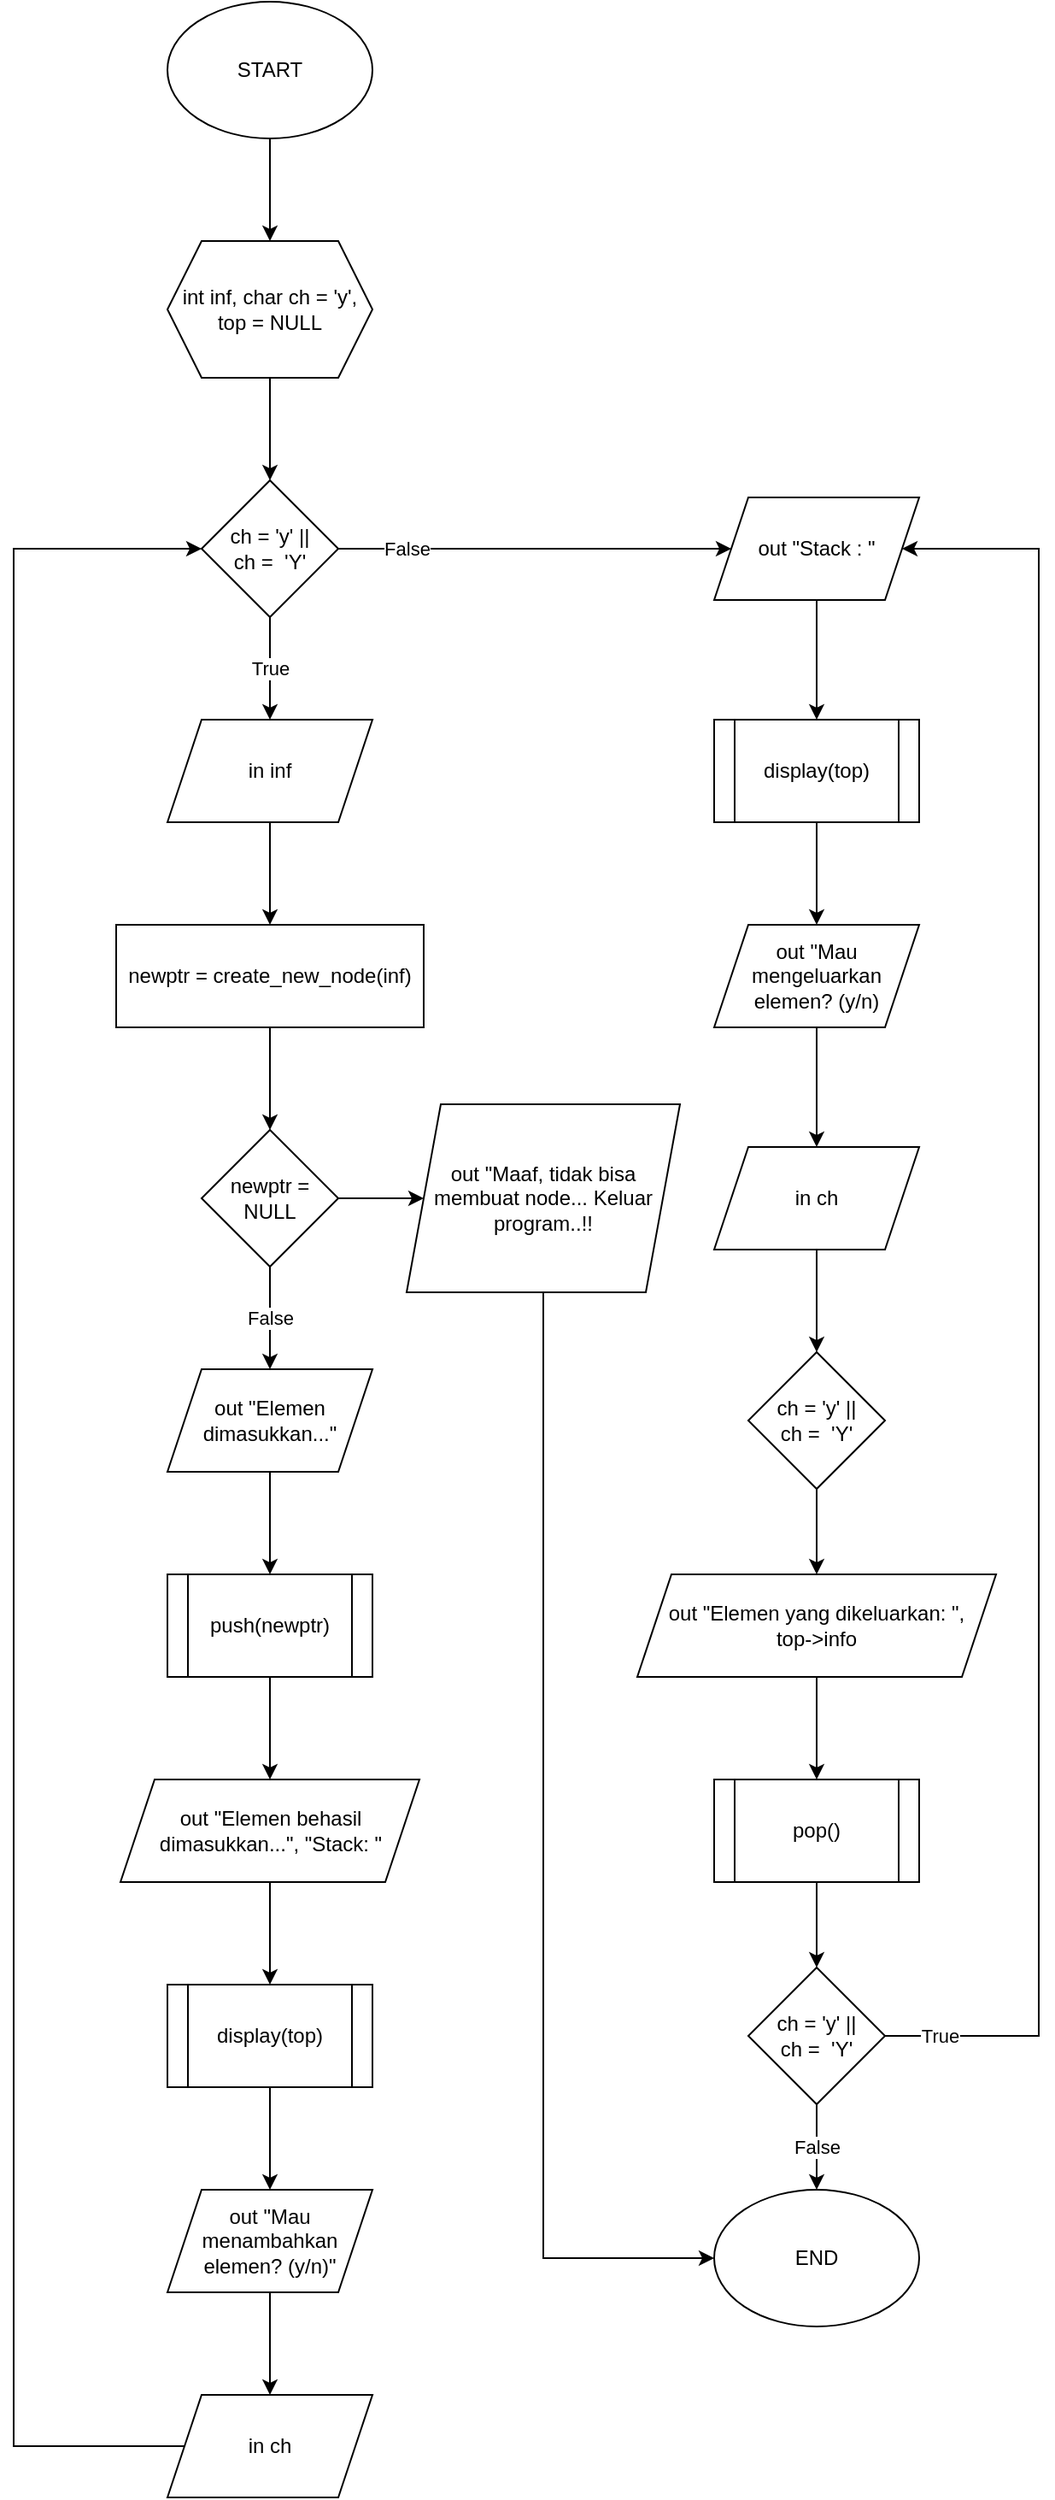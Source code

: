 <mxfile version="20.3.0" type="device"><diagram id="gDco_VF1JN8eQRets6C1" name="Halaman-1"><mxGraphModel dx="945" dy="1392" grid="1" gridSize="10" guides="1" tooltips="1" connect="1" arrows="1" fold="1" page="1" pageScale="1" pageWidth="850" pageHeight="1100" math="0" shadow="0"><root><mxCell id="0"/><mxCell id="1" parent="0"/><mxCell id="G8TZdoXsyxO3yweZoBZx-3" value="" style="edgeStyle=orthogonalEdgeStyle;rounded=0;orthogonalLoop=1;jettySize=auto;html=1;" edge="1" parent="1" source="G8TZdoXsyxO3yweZoBZx-1" target="G8TZdoXsyxO3yweZoBZx-2"><mxGeometry relative="1" as="geometry"/></mxCell><mxCell id="G8TZdoXsyxO3yweZoBZx-1" value="START" style="ellipse;whiteSpace=wrap;html=1;" vertex="1" parent="1"><mxGeometry x="250" y="80" width="120" height="80" as="geometry"/></mxCell><mxCell id="G8TZdoXsyxO3yweZoBZx-5" value="" style="edgeStyle=orthogonalEdgeStyle;rounded=0;orthogonalLoop=1;jettySize=auto;html=1;" edge="1" parent="1" source="G8TZdoXsyxO3yweZoBZx-2" target="G8TZdoXsyxO3yweZoBZx-4"><mxGeometry relative="1" as="geometry"/></mxCell><mxCell id="G8TZdoXsyxO3yweZoBZx-2" value="int inf, char ch = 'y',&lt;br&gt;top = NULL" style="shape=hexagon;perimeter=hexagonPerimeter2;whiteSpace=wrap;html=1;fixedSize=1;" vertex="1" parent="1"><mxGeometry x="250" y="220" width="120" height="80" as="geometry"/></mxCell><mxCell id="G8TZdoXsyxO3yweZoBZx-7" value="True" style="edgeStyle=orthogonalEdgeStyle;rounded=0;orthogonalLoop=1;jettySize=auto;html=1;" edge="1" parent="1" source="G8TZdoXsyxO3yweZoBZx-4" target="G8TZdoXsyxO3yweZoBZx-6"><mxGeometry relative="1" as="geometry"/></mxCell><mxCell id="G8TZdoXsyxO3yweZoBZx-32" value="False" style="edgeStyle=orthogonalEdgeStyle;rounded=0;orthogonalLoop=1;jettySize=auto;html=1;" edge="1" parent="1" source="G8TZdoXsyxO3yweZoBZx-4" target="G8TZdoXsyxO3yweZoBZx-31"><mxGeometry x="-0.652" relative="1" as="geometry"><mxPoint as="offset"/></mxGeometry></mxCell><mxCell id="G8TZdoXsyxO3yweZoBZx-4" value="ch = 'y' ||&lt;br&gt;ch =&amp;nbsp; 'Y'" style="rhombus;whiteSpace=wrap;html=1;" vertex="1" parent="1"><mxGeometry x="270" y="360" width="80" height="80" as="geometry"/></mxCell><mxCell id="G8TZdoXsyxO3yweZoBZx-11" value="" style="edgeStyle=orthogonalEdgeStyle;rounded=0;orthogonalLoop=1;jettySize=auto;html=1;" edge="1" parent="1" source="G8TZdoXsyxO3yweZoBZx-6" target="G8TZdoXsyxO3yweZoBZx-10"><mxGeometry relative="1" as="geometry"/></mxCell><mxCell id="G8TZdoXsyxO3yweZoBZx-6" value="in inf" style="shape=parallelogram;perimeter=parallelogramPerimeter;whiteSpace=wrap;html=1;fixedSize=1;" vertex="1" parent="1"><mxGeometry x="250" y="500" width="120" height="60" as="geometry"/></mxCell><mxCell id="G8TZdoXsyxO3yweZoBZx-13" value="" style="edgeStyle=orthogonalEdgeStyle;rounded=0;orthogonalLoop=1;jettySize=auto;html=1;" edge="1" parent="1" source="G8TZdoXsyxO3yweZoBZx-10" target="G8TZdoXsyxO3yweZoBZx-12"><mxGeometry relative="1" as="geometry"/></mxCell><mxCell id="G8TZdoXsyxO3yweZoBZx-10" value="newptr = create_new_node(inf)" style="whiteSpace=wrap;html=1;" vertex="1" parent="1"><mxGeometry x="220" y="620" width="180" height="60" as="geometry"/></mxCell><mxCell id="G8TZdoXsyxO3yweZoBZx-15" value="False" style="edgeStyle=orthogonalEdgeStyle;rounded=0;orthogonalLoop=1;jettySize=auto;html=1;" edge="1" parent="1" source="G8TZdoXsyxO3yweZoBZx-12" target="G8TZdoXsyxO3yweZoBZx-14"><mxGeometry relative="1" as="geometry"/></mxCell><mxCell id="G8TZdoXsyxO3yweZoBZx-57" value="" style="edgeStyle=orthogonalEdgeStyle;rounded=0;orthogonalLoop=1;jettySize=auto;html=1;" edge="1" parent="1" source="G8TZdoXsyxO3yweZoBZx-12" target="G8TZdoXsyxO3yweZoBZx-56"><mxGeometry relative="1" as="geometry"/></mxCell><mxCell id="G8TZdoXsyxO3yweZoBZx-12" value="newptr = NULL" style="rhombus;whiteSpace=wrap;html=1;" vertex="1" parent="1"><mxGeometry x="270" y="740" width="80" height="80" as="geometry"/></mxCell><mxCell id="G8TZdoXsyxO3yweZoBZx-19" value="" style="edgeStyle=orthogonalEdgeStyle;rounded=0;orthogonalLoop=1;jettySize=auto;html=1;" edge="1" parent="1" source="G8TZdoXsyxO3yweZoBZx-14" target="G8TZdoXsyxO3yweZoBZx-18"><mxGeometry relative="1" as="geometry"/></mxCell><mxCell id="G8TZdoXsyxO3yweZoBZx-14" value="out &quot;Elemen dimasukkan...&quot;" style="shape=parallelogram;perimeter=parallelogramPerimeter;whiteSpace=wrap;html=1;fixedSize=1;" vertex="1" parent="1"><mxGeometry x="250" y="880" width="120" height="60" as="geometry"/></mxCell><mxCell id="G8TZdoXsyxO3yweZoBZx-21" value="" style="edgeStyle=orthogonalEdgeStyle;rounded=0;orthogonalLoop=1;jettySize=auto;html=1;" edge="1" parent="1" source="G8TZdoXsyxO3yweZoBZx-18" target="G8TZdoXsyxO3yweZoBZx-20"><mxGeometry relative="1" as="geometry"/></mxCell><mxCell id="G8TZdoXsyxO3yweZoBZx-18" value="push(newptr)" style="shape=process;whiteSpace=wrap;html=1;backgroundOutline=1;" vertex="1" parent="1"><mxGeometry x="250" y="1000" width="120" height="60" as="geometry"/></mxCell><mxCell id="G8TZdoXsyxO3yweZoBZx-25" value="" style="edgeStyle=orthogonalEdgeStyle;rounded=0;orthogonalLoop=1;jettySize=auto;html=1;" edge="1" parent="1" source="G8TZdoXsyxO3yweZoBZx-20" target="G8TZdoXsyxO3yweZoBZx-24"><mxGeometry relative="1" as="geometry"/></mxCell><mxCell id="G8TZdoXsyxO3yweZoBZx-20" value="out &quot;Elemen behasil dimasukkan...&quot;, &quot;Stack: &quot;" style="shape=parallelogram;perimeter=parallelogramPerimeter;whiteSpace=wrap;html=1;fixedSize=1;" vertex="1" parent="1"><mxGeometry x="222.5" y="1120" width="175" height="60" as="geometry"/></mxCell><mxCell id="G8TZdoXsyxO3yweZoBZx-27" value="" style="edgeStyle=orthogonalEdgeStyle;rounded=0;orthogonalLoop=1;jettySize=auto;html=1;" edge="1" parent="1" source="G8TZdoXsyxO3yweZoBZx-24" target="G8TZdoXsyxO3yweZoBZx-26"><mxGeometry relative="1" as="geometry"/></mxCell><mxCell id="G8TZdoXsyxO3yweZoBZx-24" value="display(top)" style="shape=process;whiteSpace=wrap;html=1;backgroundOutline=1;" vertex="1" parent="1"><mxGeometry x="250" y="1240" width="120" height="60" as="geometry"/></mxCell><mxCell id="G8TZdoXsyxO3yweZoBZx-29" value="" style="edgeStyle=orthogonalEdgeStyle;rounded=0;orthogonalLoop=1;jettySize=auto;html=1;" edge="1" parent="1" source="G8TZdoXsyxO3yweZoBZx-26" target="G8TZdoXsyxO3yweZoBZx-28"><mxGeometry relative="1" as="geometry"/></mxCell><mxCell id="G8TZdoXsyxO3yweZoBZx-26" value="out &quot;Mau menambahkan elemen? (y/n)&quot;" style="shape=parallelogram;perimeter=parallelogramPerimeter;whiteSpace=wrap;html=1;fixedSize=1;" vertex="1" parent="1"><mxGeometry x="250" y="1360" width="120" height="60" as="geometry"/></mxCell><mxCell id="G8TZdoXsyxO3yweZoBZx-30" style="edgeStyle=orthogonalEdgeStyle;rounded=0;orthogonalLoop=1;jettySize=auto;html=1;entryX=0;entryY=0.5;entryDx=0;entryDy=0;" edge="1" parent="1" source="G8TZdoXsyxO3yweZoBZx-28" target="G8TZdoXsyxO3yweZoBZx-4"><mxGeometry relative="1" as="geometry"><Array as="points"><mxPoint x="160" y="1510"/><mxPoint x="160" y="400"/></Array></mxGeometry></mxCell><mxCell id="G8TZdoXsyxO3yweZoBZx-28" value="in ch" style="shape=parallelogram;perimeter=parallelogramPerimeter;whiteSpace=wrap;html=1;fixedSize=1;" vertex="1" parent="1"><mxGeometry x="250" y="1480" width="120" height="60" as="geometry"/></mxCell><mxCell id="G8TZdoXsyxO3yweZoBZx-36" value="" style="edgeStyle=orthogonalEdgeStyle;rounded=0;orthogonalLoop=1;jettySize=auto;html=1;" edge="1" parent="1" source="G8TZdoXsyxO3yweZoBZx-31" target="G8TZdoXsyxO3yweZoBZx-35"><mxGeometry relative="1" as="geometry"/></mxCell><mxCell id="G8TZdoXsyxO3yweZoBZx-31" value="out &quot;Stack : &quot;" style="shape=parallelogram;perimeter=parallelogramPerimeter;whiteSpace=wrap;html=1;fixedSize=1;" vertex="1" parent="1"><mxGeometry x="570" y="370" width="120" height="60" as="geometry"/></mxCell><mxCell id="G8TZdoXsyxO3yweZoBZx-38" value="" style="edgeStyle=orthogonalEdgeStyle;rounded=0;orthogonalLoop=1;jettySize=auto;html=1;" edge="1" parent="1" source="G8TZdoXsyxO3yweZoBZx-35" target="G8TZdoXsyxO3yweZoBZx-37"><mxGeometry relative="1" as="geometry"/></mxCell><mxCell id="G8TZdoXsyxO3yweZoBZx-35" value="display(top)" style="shape=process;whiteSpace=wrap;html=1;backgroundOutline=1;" vertex="1" parent="1"><mxGeometry x="570" y="500" width="120" height="60" as="geometry"/></mxCell><mxCell id="G8TZdoXsyxO3yweZoBZx-40" value="" style="edgeStyle=orthogonalEdgeStyle;rounded=0;orthogonalLoop=1;jettySize=auto;html=1;" edge="1" parent="1" source="G8TZdoXsyxO3yweZoBZx-37" target="G8TZdoXsyxO3yweZoBZx-39"><mxGeometry relative="1" as="geometry"/></mxCell><mxCell id="G8TZdoXsyxO3yweZoBZx-37" value="out &quot;Mau mengeluarkan elemen? (y/n)" style="shape=parallelogram;perimeter=parallelogramPerimeter;whiteSpace=wrap;html=1;fixedSize=1;" vertex="1" parent="1"><mxGeometry x="570" y="620" width="120" height="60" as="geometry"/></mxCell><mxCell id="G8TZdoXsyxO3yweZoBZx-42" value="" style="edgeStyle=orthogonalEdgeStyle;rounded=0;orthogonalLoop=1;jettySize=auto;html=1;entryX=0.5;entryY=0;entryDx=0;entryDy=0;" edge="1" parent="1" source="G8TZdoXsyxO3yweZoBZx-39" target="G8TZdoXsyxO3yweZoBZx-43"><mxGeometry relative="1" as="geometry"><mxPoint x="630" y="880" as="targetPoint"/></mxGeometry></mxCell><mxCell id="G8TZdoXsyxO3yweZoBZx-39" value="in ch" style="shape=parallelogram;perimeter=parallelogramPerimeter;whiteSpace=wrap;html=1;fixedSize=1;" vertex="1" parent="1"><mxGeometry x="570" y="750" width="120" height="60" as="geometry"/></mxCell><mxCell id="G8TZdoXsyxO3yweZoBZx-45" value="" style="edgeStyle=orthogonalEdgeStyle;rounded=0;orthogonalLoop=1;jettySize=auto;html=1;" edge="1" parent="1" source="G8TZdoXsyxO3yweZoBZx-43" target="G8TZdoXsyxO3yweZoBZx-44"><mxGeometry relative="1" as="geometry"/></mxCell><mxCell id="G8TZdoXsyxO3yweZoBZx-43" value="ch = 'y' ||&lt;br&gt;ch =&amp;nbsp; 'Y'" style="rhombus;whiteSpace=wrap;html=1;" vertex="1" parent="1"><mxGeometry x="590" y="870" width="80" height="80" as="geometry"/></mxCell><mxCell id="G8TZdoXsyxO3yweZoBZx-47" value="" style="edgeStyle=orthogonalEdgeStyle;rounded=0;orthogonalLoop=1;jettySize=auto;html=1;" edge="1" parent="1" source="G8TZdoXsyxO3yweZoBZx-44" target="G8TZdoXsyxO3yweZoBZx-46"><mxGeometry relative="1" as="geometry"/></mxCell><mxCell id="G8TZdoXsyxO3yweZoBZx-44" value="out &quot;Elemen yang dikeluarkan: &quot;,&lt;br&gt;top-&amp;gt;info" style="shape=parallelogram;perimeter=parallelogramPerimeter;whiteSpace=wrap;html=1;fixedSize=1;" vertex="1" parent="1"><mxGeometry x="525" y="1000" width="210" height="60" as="geometry"/></mxCell><mxCell id="G8TZdoXsyxO3yweZoBZx-51" value="" style="edgeStyle=orthogonalEdgeStyle;rounded=0;orthogonalLoop=1;jettySize=auto;html=1;" edge="1" parent="1" source="G8TZdoXsyxO3yweZoBZx-46" target="G8TZdoXsyxO3yweZoBZx-50"><mxGeometry relative="1" as="geometry"/></mxCell><mxCell id="G8TZdoXsyxO3yweZoBZx-46" value="pop()" style="shape=process;whiteSpace=wrap;html=1;backgroundOutline=1;" vertex="1" parent="1"><mxGeometry x="570" y="1120" width="120" height="60" as="geometry"/></mxCell><mxCell id="G8TZdoXsyxO3yweZoBZx-54" value="False" style="edgeStyle=orthogonalEdgeStyle;rounded=0;orthogonalLoop=1;jettySize=auto;html=1;" edge="1" parent="1" source="G8TZdoXsyxO3yweZoBZx-50" target="G8TZdoXsyxO3yweZoBZx-52"><mxGeometry relative="1" as="geometry"/></mxCell><mxCell id="G8TZdoXsyxO3yweZoBZx-55" value="True" style="edgeStyle=orthogonalEdgeStyle;rounded=0;orthogonalLoop=1;jettySize=auto;html=1;entryX=1;entryY=0.5;entryDx=0;entryDy=0;" edge="1" parent="1" source="G8TZdoXsyxO3yweZoBZx-50" target="G8TZdoXsyxO3yweZoBZx-31"><mxGeometry x="-0.939" relative="1" as="geometry"><Array as="points"><mxPoint x="760" y="1270"/><mxPoint x="760" y="400"/></Array><mxPoint as="offset"/></mxGeometry></mxCell><mxCell id="G8TZdoXsyxO3yweZoBZx-50" value="ch = 'y' ||&lt;br&gt;ch =&amp;nbsp; 'Y'" style="rhombus;whiteSpace=wrap;html=1;" vertex="1" parent="1"><mxGeometry x="590" y="1230" width="80" height="80" as="geometry"/></mxCell><mxCell id="G8TZdoXsyxO3yweZoBZx-52" value="END" style="ellipse;whiteSpace=wrap;html=1;" vertex="1" parent="1"><mxGeometry x="570" y="1360" width="120" height="80" as="geometry"/></mxCell><mxCell id="G8TZdoXsyxO3yweZoBZx-58" style="edgeStyle=orthogonalEdgeStyle;rounded=0;orthogonalLoop=1;jettySize=auto;html=1;entryX=0;entryY=0.5;entryDx=0;entryDy=0;" edge="1" parent="1" source="G8TZdoXsyxO3yweZoBZx-56" target="G8TZdoXsyxO3yweZoBZx-52"><mxGeometry relative="1" as="geometry"><Array as="points"><mxPoint x="470" y="1400"/></Array></mxGeometry></mxCell><mxCell id="G8TZdoXsyxO3yweZoBZx-56" value="out &quot;Maaf, tidak bisa membuat node... Keluar program..!!" style="shape=parallelogram;perimeter=parallelogramPerimeter;whiteSpace=wrap;html=1;fixedSize=1;" vertex="1" parent="1"><mxGeometry x="390" y="725" width="160" height="110" as="geometry"/></mxCell></root></mxGraphModel></diagram></mxfile>